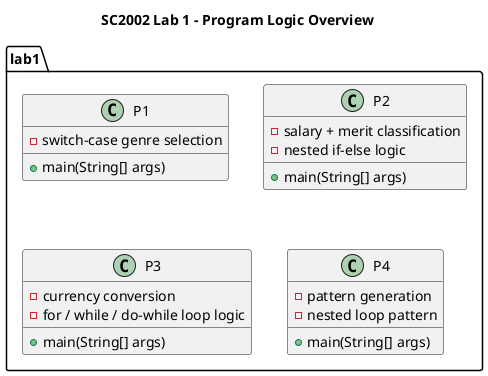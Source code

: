 @startuml
title SC2002 Lab 1 – Program Logic Overview

package "lab1" {
    class P1 {
        +main(String[] args)
        - switch-case genre selection
    }

    class P2 {
        +main(String[] args)
        - salary + merit classification
        - nested if-else logic
    }

    class P3 {
        +main(String[] args)
        - currency conversion
        - for / while / do-while loop logic
    }

    class P4 {
        +main(String[] args)
        - pattern generation
        - nested loop pattern
    }
}
@enduml